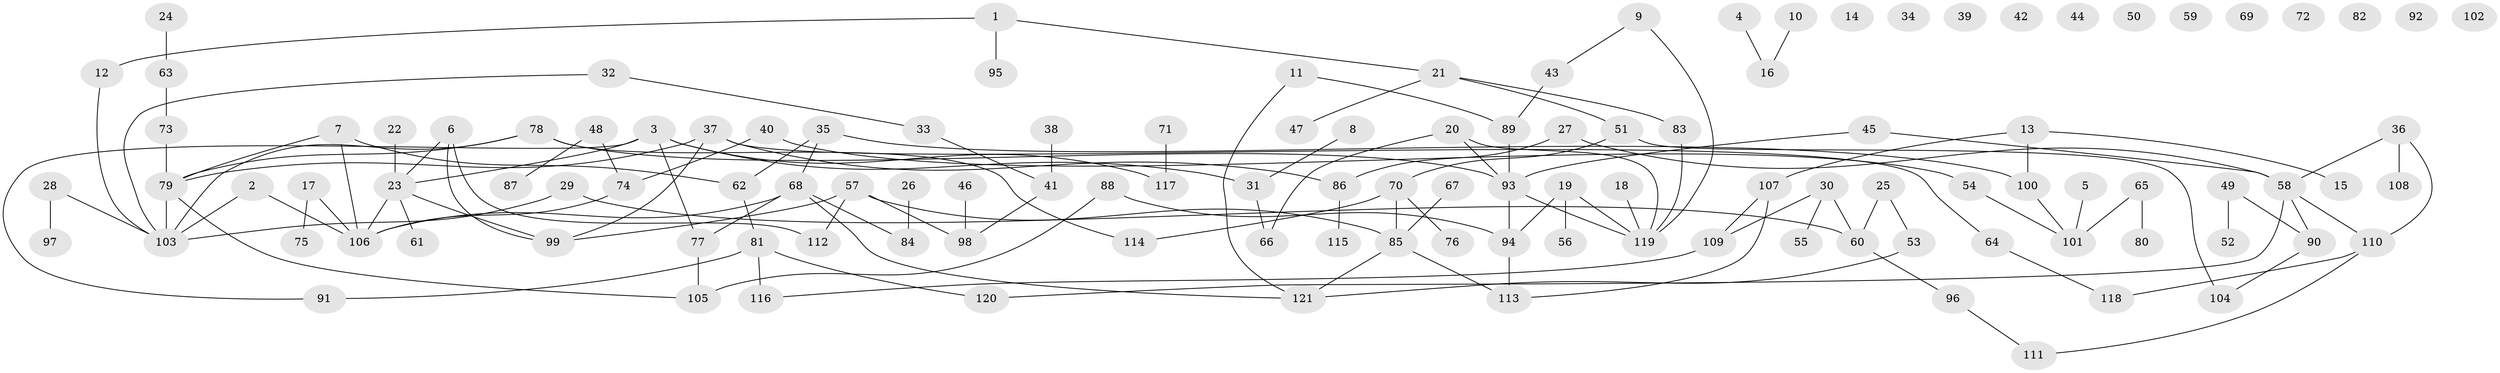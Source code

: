 // coarse degree distribution, {5: 0.06557377049180328, 2: 0.36065573770491804, 1: 0.16393442622950818, 6: 0.08196721311475409, 3: 0.19672131147540983, 4: 0.11475409836065574, 8: 0.01639344262295082}
// Generated by graph-tools (version 1.1) at 2025/48/03/04/25 22:48:31]
// undirected, 121 vertices, 139 edges
graph export_dot {
  node [color=gray90,style=filled];
  1;
  2;
  3;
  4;
  5;
  6;
  7;
  8;
  9;
  10;
  11;
  12;
  13;
  14;
  15;
  16;
  17;
  18;
  19;
  20;
  21;
  22;
  23;
  24;
  25;
  26;
  27;
  28;
  29;
  30;
  31;
  32;
  33;
  34;
  35;
  36;
  37;
  38;
  39;
  40;
  41;
  42;
  43;
  44;
  45;
  46;
  47;
  48;
  49;
  50;
  51;
  52;
  53;
  54;
  55;
  56;
  57;
  58;
  59;
  60;
  61;
  62;
  63;
  64;
  65;
  66;
  67;
  68;
  69;
  70;
  71;
  72;
  73;
  74;
  75;
  76;
  77;
  78;
  79;
  80;
  81;
  82;
  83;
  84;
  85;
  86;
  87;
  88;
  89;
  90;
  91;
  92;
  93;
  94;
  95;
  96;
  97;
  98;
  99;
  100;
  101;
  102;
  103;
  104;
  105;
  106;
  107;
  108;
  109;
  110;
  111;
  112;
  113;
  114;
  115;
  116;
  117;
  118;
  119;
  120;
  121;
  1 -- 12;
  1 -- 21;
  1 -- 95;
  2 -- 103;
  2 -- 106;
  3 -- 23;
  3 -- 31;
  3 -- 77;
  3 -- 91;
  3 -- 117;
  4 -- 16;
  5 -- 101;
  6 -- 23;
  6 -- 99;
  6 -- 112;
  7 -- 62;
  7 -- 79;
  7 -- 106;
  8 -- 31;
  9 -- 43;
  9 -- 119;
  10 -- 16;
  11 -- 89;
  11 -- 121;
  12 -- 103;
  13 -- 15;
  13 -- 100;
  13 -- 107;
  17 -- 75;
  17 -- 106;
  18 -- 119;
  19 -- 56;
  19 -- 94;
  19 -- 119;
  20 -- 66;
  20 -- 93;
  20 -- 119;
  21 -- 47;
  21 -- 51;
  21 -- 83;
  22 -- 23;
  23 -- 61;
  23 -- 99;
  23 -- 106;
  24 -- 63;
  25 -- 53;
  25 -- 60;
  26 -- 84;
  27 -- 58;
  27 -- 86;
  28 -- 97;
  28 -- 103;
  29 -- 60;
  29 -- 103;
  30 -- 55;
  30 -- 60;
  30 -- 109;
  31 -- 66;
  32 -- 33;
  32 -- 103;
  33 -- 41;
  35 -- 62;
  35 -- 68;
  35 -- 100;
  36 -- 58;
  36 -- 108;
  36 -- 110;
  37 -- 64;
  37 -- 79;
  37 -- 86;
  37 -- 99;
  38 -- 41;
  40 -- 54;
  40 -- 74;
  41 -- 98;
  43 -- 89;
  45 -- 58;
  45 -- 93;
  46 -- 98;
  48 -- 74;
  48 -- 87;
  49 -- 52;
  49 -- 90;
  51 -- 70;
  51 -- 104;
  53 -- 121;
  54 -- 101;
  57 -- 85;
  57 -- 98;
  57 -- 99;
  57 -- 112;
  58 -- 90;
  58 -- 110;
  58 -- 120;
  60 -- 96;
  62 -- 81;
  63 -- 73;
  64 -- 118;
  65 -- 80;
  65 -- 101;
  67 -- 85;
  68 -- 77;
  68 -- 84;
  68 -- 106;
  68 -- 121;
  70 -- 76;
  70 -- 85;
  70 -- 114;
  71 -- 117;
  73 -- 79;
  74 -- 106;
  77 -- 105;
  78 -- 79;
  78 -- 93;
  78 -- 103;
  78 -- 114;
  79 -- 103;
  79 -- 105;
  81 -- 91;
  81 -- 116;
  81 -- 120;
  83 -- 119;
  85 -- 113;
  85 -- 121;
  86 -- 115;
  88 -- 94;
  88 -- 105;
  89 -- 93;
  90 -- 104;
  93 -- 94;
  93 -- 119;
  94 -- 113;
  96 -- 111;
  100 -- 101;
  107 -- 109;
  107 -- 113;
  109 -- 116;
  110 -- 111;
  110 -- 118;
}
